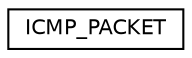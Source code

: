 digraph "Graphical Class Hierarchy"
{
  edge [fontname="Helvetica",fontsize="10",labelfontname="Helvetica",labelfontsize="10"];
  node [fontname="Helvetica",fontsize="10",shape=record];
  rankdir="LR";
  Node1 [label="ICMP_PACKET",height=0.2,width=0.4,color="black", fillcolor="white", style="filled",URL="$struct_i_c_m_p___p_a_c_k_e_t.html"];
}
